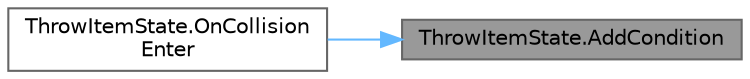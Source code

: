 digraph "ThrowItemState.AddCondition"
{
 // LATEX_PDF_SIZE
  bgcolor="transparent";
  edge [fontname=Helvetica,fontsize=10,labelfontname=Helvetica,labelfontsize=10];
  node [fontname=Helvetica,fontsize=10,shape=box,height=0.2,width=0.4];
  rankdir="RL";
  Node1 [id="Node000001",label="ThrowItemState.AddCondition",height=0.2,width=0.4,color="gray40", fillcolor="grey60", style="filled", fontcolor="black",tooltip=" "];
  Node1 -> Node2 [id="edge1_Node000001_Node000002",dir="back",color="steelblue1",style="solid",tooltip=" "];
  Node2 [id="Node000002",label="ThrowItemState.OnCollision\lEnter",height=0.2,width=0.4,color="grey40", fillcolor="white", style="filled",URL="$class_throw_item_state.html#af626de0481709455e94015e0f0563230",tooltip=" "];
}
